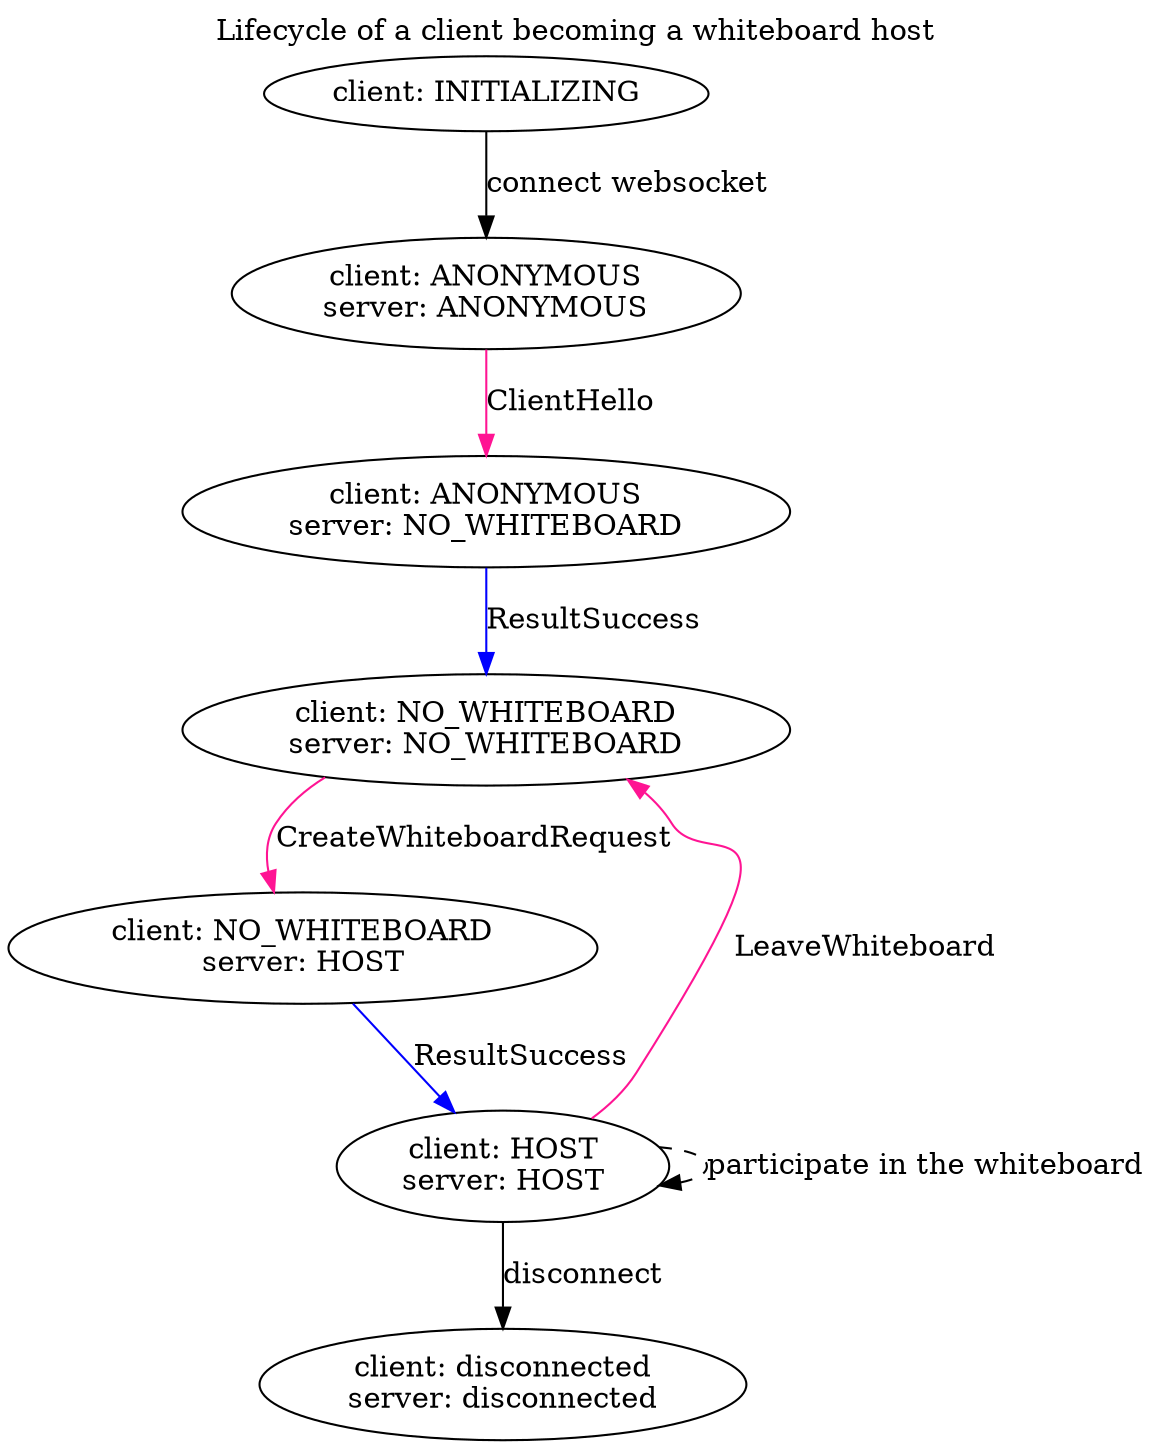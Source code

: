 
# deeppink = message from server
# blue = message to server

Digraph G2 {
    labelloc="t";
    label="Lifecycle of a client becoming a whiteboard host";

    "client: INITIALIZING"
    -> "client: ANONYMOUS\nserver: ANONYMOUS"
    [label = "connect websocket"]

    "client: ANONYMOUS\nserver: ANONYMOUS"
    -> "client: ANONYMOUS\nserver: NO_WHITEBOARD"
    [label = "ClientHello", color = "deeppinK"]

    "client: ANONYMOUS\nserver: NO_WHITEBOARD"
    -> "client: NO_WHITEBOARD\nserver: NO_WHITEBOARD"
    [label = "ResultSuccess", color = "blue"]

    "client: NO_WHITEBOARD\nserver: NO_WHITEBOARD"
    -> "client: NO_WHITEBOARD\nserver: HOST"
    [label = "CreateWhiteboardRequest", color = "deeppink"]

    "client: NO_WHITEBOARD\nserver: HOST"
    -> "client: HOST\nserver: HOST"
    [label = "ResultSuccess", color = "blue"]

    "client: HOST\nserver: HOST"
    -> "client: HOST\nserver: HOST"
    [label = "participate in the whiteboard", style="dashed"]

    "client: HOST\nserver: HOST"
    -> "client: NO_WHITEBOARD\nserver: NO_WHITEBOARD"
    [label = "LeaveWhiteboard", color = "deeppink"]

    "client: HOST\nserver: HOST"
    -> "client: disconnected\nserver: disconnected"
    [label = "disconnect"]
}

